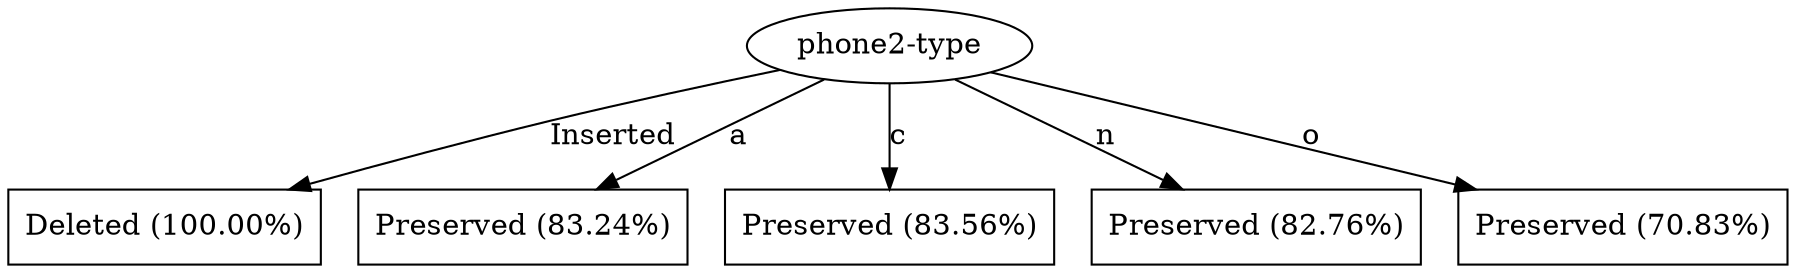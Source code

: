digraph G {
"bg==" [ shape=ellipse label="phone2-type"]
"bg==" -> "bi0w" [ label="Inserted" ]
"bi0w" [ shape=box label="Deleted (100.00%)"]
"bg==" -> "bi0x" [ label="a" ]
"bi0x" [ shape=box label="Preserved (83.24%)"]
"bg==" -> "bi0y" [ label="c" ]
"bi0y" [ shape=box label="Preserved (83.56%)"]
"bg==" -> "bi0z" [ label="n" ]
"bi0z" [ shape=box label="Preserved (82.76%)"]
"bg==" -> "bi00" [ label="o" ]
"bi00" [ shape=box label="Preserved (70.83%)"]
}

